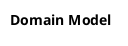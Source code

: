@startuml
skinparam monochrome true
skinparam packageStyle rectangle
skinparam shadowing false

skinparam classAttributeIconSize 0
hide circle
hide methods

title Domain Model


@enduml


